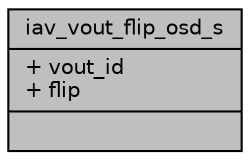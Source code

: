 digraph "iav_vout_flip_osd_s"
{
 // INTERACTIVE_SVG=YES
 // LATEX_PDF_SIZE
  bgcolor="transparent";
  edge [fontname="Helvetica",fontsize="10",labelfontname="Helvetica",labelfontsize="10"];
  node [fontname="Helvetica",fontsize="10",shape=record];
  Node1 [label="{iav_vout_flip_osd_s\n|+ vout_id\l+ flip\l|}",height=0.2,width=0.4,color="black", fillcolor="grey75", style="filled", fontcolor="black",tooltip=" "];
}
